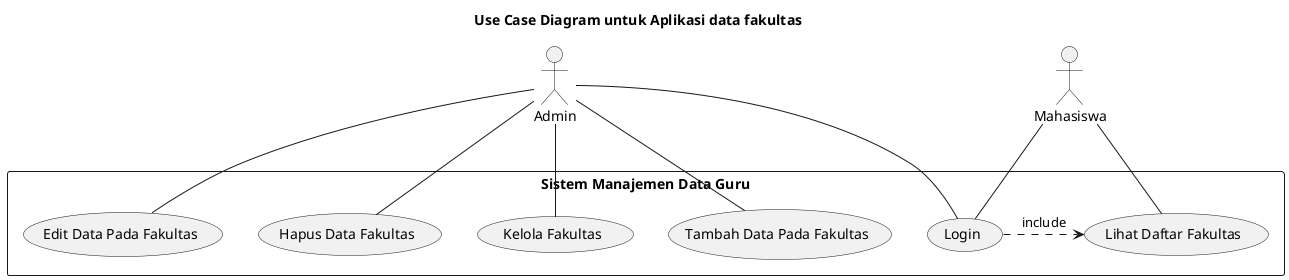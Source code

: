 @startuml fakultas
title Use Case Diagram untuk Aplikasi data fakultas

actor Admin
actor Mahasiswa

rectangle "Sistem Manajemen Data Guru" {
  Admin -- (Login)
  Admin -- (Tambah Data Pada Fakultas)
  Admin -- (Edit Data Pada Fakultas)
  Admin -- (Hapus Data Fakultas)
  Admin -- (Kelola Fakultas)

  Mahasiswa -- (Login)
  Mahasiswa -- (Lihat Daftar Fakultas)

  (Login) .> (Lihat Daftar Fakultas) : include
}

@enduml